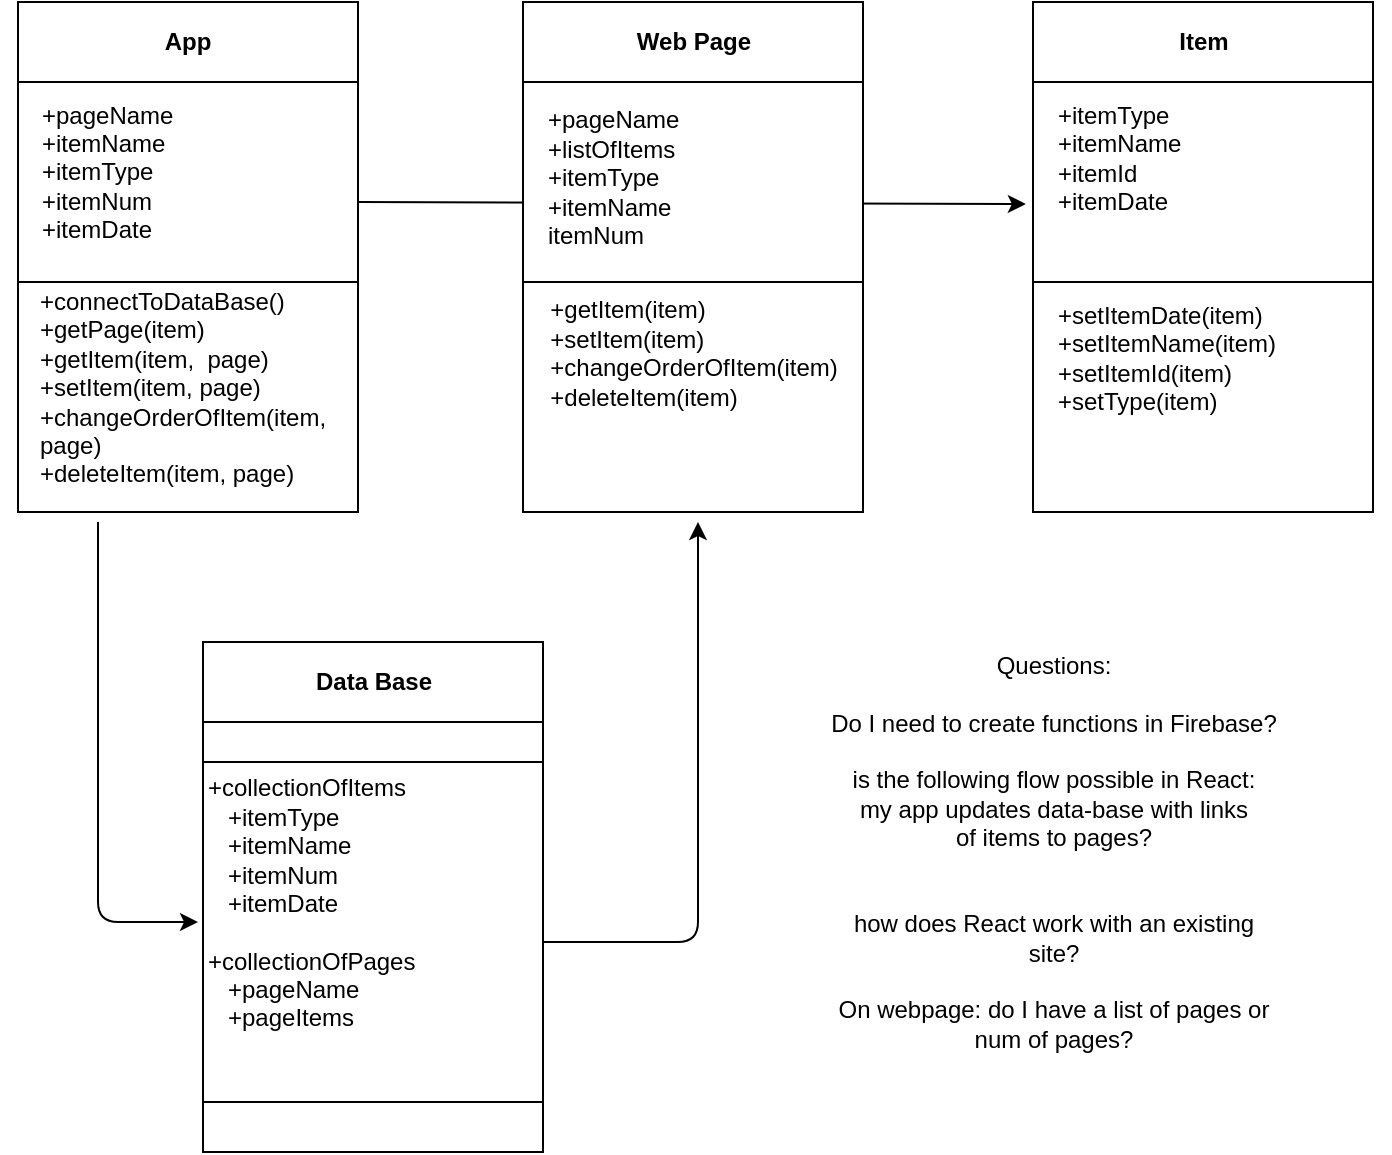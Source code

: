 <mxfile version="13.10.4" type="device"><diagram id="-Bxr2_WXJV_sGWm559oH" name="Page-1"><mxGraphModel dx="894" dy="371" grid="1" gridSize="10" guides="1" tooltips="1" connect="1" arrows="1" fold="1" page="1" pageScale="1" pageWidth="850" pageHeight="1100" math="0" shadow="0"><root><mxCell id="0"/><mxCell id="1" parent="0"/><mxCell id="qwvUvy1vPbFD0XNpLb2t-5" value="" style="endArrow=classic;html=1;entryX=-0.021;entryY=0.61;entryDx=0;entryDy=0;entryPerimeter=0;" parent="1" target="zhJ6l4CClU89oFJP9dW2-13" edge="1"><mxGeometry width="50" height="50" relative="1" as="geometry"><mxPoint x="240" y="180" as="sourcePoint"/><mxPoint x="290" y="130" as="targetPoint"/></mxGeometry></mxCell><mxCell id="TFS2FsohghzBZkH26NU1-8" value="&lt;div&gt;&lt;br&gt;&lt;/div&gt;&lt;div&gt;&lt;br&gt;&lt;/div&gt;&lt;div&gt;&lt;br&gt;&lt;/div&gt;&lt;div&gt;&lt;br&gt;&lt;/div&gt;&lt;div&gt;&lt;br&gt;&lt;/div&gt;&lt;div&gt;&lt;br&gt;&lt;/div&gt;&lt;div&gt;&lt;br&gt;&lt;/div&gt;&lt;div&gt;&lt;br&gt;&lt;/div&gt;&lt;div&gt;&lt;br&gt;&lt;/div&gt;&lt;div&gt;&lt;br&gt;&lt;/div&gt;&lt;div&gt;&lt;br&gt;&lt;/div&gt;&lt;div&gt;&lt;br&gt;&lt;/div&gt;&lt;div&gt;&lt;br&gt;&lt;/div&gt;" style="rounded=0;whiteSpace=wrap;html=1;rotation=90;" parent="1" vertex="1"><mxGeometry x="27.5" y="122.5" width="255" height="170" as="geometry"/></mxCell><mxCell id="TFS2FsohghzBZkH26NU1-9" value="&lt;b&gt;App&lt;/b&gt;" style="rounded=0;whiteSpace=wrap;html=1;" parent="1" vertex="1"><mxGeometry x="70" y="80" width="170" height="40" as="geometry"/></mxCell><mxCell id="TFS2FsohghzBZkH26NU1-12" value="" style="rounded=0;whiteSpace=wrap;html=1;" parent="1" vertex="1"><mxGeometry x="70" y="120" width="170" height="100" as="geometry"/></mxCell><mxCell id="TFS2FsohghzBZkH26NU1-11" value="&lt;div&gt;+pageName&lt;/div&gt;&lt;div&gt;+itemName&lt;/div&gt;&lt;div&gt;+itemType&lt;/div&gt;&lt;div&gt;+itemNum&lt;/div&gt;&lt;div&gt;+itemDate&lt;br&gt;&lt;/div&gt;" style="text;html=1;strokeColor=none;fillColor=none;align=left;verticalAlign=middle;whiteSpace=wrap;rounded=0;" parent="1" vertex="1"><mxGeometry x="80" y="120" width="150" height="90" as="geometry"/></mxCell><mxCell id="TFS2FsohghzBZkH26NU1-14" value="&lt;div align=&quot;left&quot;&gt;&lt;br&gt;&lt;/div&gt;&lt;div align=&quot;left&quot;&gt;+connectToDataBase()&lt;/div&gt;&lt;div align=&quot;left&quot;&gt;+getPage(item)&lt;/div&gt;&lt;div align=&quot;left&quot;&gt;+getItem(item,&amp;nbsp; page)&lt;/div&gt;&lt;div align=&quot;left&quot;&gt;+setItem(item, page)&lt;/div&gt;&lt;div align=&quot;left&quot;&gt;+changeOrderOfItem(item, page)&lt;/div&gt;&lt;div align=&quot;left&quot;&gt;+deleteItem(item, page)&lt;/div&gt;&lt;div align=&quot;left&quot;&gt;&lt;br&gt;&lt;/div&gt;&lt;div align=&quot;left&quot;&gt;&lt;br&gt;&lt;/div&gt;" style="text;html=1;strokeColor=none;fillColor=none;align=center;verticalAlign=middle;whiteSpace=wrap;rounded=0;" parent="1" vertex="1"><mxGeometry x="80" y="230" width="150" height="100" as="geometry"/></mxCell><mxCell id="zhJ6l4CClU89oFJP9dW2-1" value="&lt;div&gt;&lt;br&gt;&lt;/div&gt;&lt;div&gt;&lt;br&gt;&lt;/div&gt;&lt;div&gt;&lt;br&gt;&lt;/div&gt;&lt;div&gt;&lt;br&gt;&lt;/div&gt;&lt;div&gt;&lt;br&gt;&lt;/div&gt;&lt;div&gt;&lt;br&gt;&lt;/div&gt;&lt;div&gt;&lt;br&gt;&lt;/div&gt;&lt;div&gt;&lt;br&gt;&lt;/div&gt;&lt;div&gt;&lt;br&gt;&lt;/div&gt;&lt;div&gt;&lt;br&gt;&lt;/div&gt;&lt;div&gt;&lt;br&gt;&lt;/div&gt;&lt;div&gt;&lt;br&gt;&lt;/div&gt;&lt;div&gt;&lt;br&gt;&lt;/div&gt;" style="rounded=0;whiteSpace=wrap;html=1;rotation=90;" parent="1" vertex="1"><mxGeometry x="120" y="442.5" width="255" height="170" as="geometry"/></mxCell><mxCell id="zhJ6l4CClU89oFJP9dW2-2" value="&lt;b&gt;Data Base&lt;/b&gt;" style="rounded=0;whiteSpace=wrap;html=1;" parent="1" vertex="1"><mxGeometry x="162.5" y="400" width="170" height="40" as="geometry"/></mxCell><mxCell id="zhJ6l4CClU89oFJP9dW2-3" value="&lt;div align=&quot;left&quot;&gt;&lt;br&gt;&lt;/div&gt;&lt;div align=&quot;left&quot;&gt;&lt;br&gt;&lt;/div&gt;&lt;div align=&quot;left&quot;&gt;+collectionOfItems&lt;/div&gt;&lt;div align=&quot;left&quot;&gt;&amp;nbsp;&amp;nbsp; +itemType&lt;br&gt;&lt;/div&gt;&lt;div align=&quot;left&quot;&gt;&amp;nbsp;&amp;nbsp; +itemName&lt;/div&gt;&lt;div align=&quot;left&quot;&gt;&amp;nbsp;&amp;nbsp; +itemNum&lt;br&gt;&lt;/div&gt;&lt;div align=&quot;left&quot;&gt;&amp;nbsp;&amp;nbsp; +itemDate&lt;/div&gt;&lt;div align=&quot;left&quot;&gt;&lt;br&gt;&lt;/div&gt;&lt;div align=&quot;left&quot;&gt;+collectionOfPages&lt;/div&gt;&lt;div align=&quot;left&quot;&gt;&amp;nbsp;&amp;nbsp; +pageName&lt;br&gt;&lt;/div&gt;&lt;div align=&quot;left&quot;&gt;&amp;nbsp;&amp;nbsp; +pageItems&lt;br&gt;&lt;/div&gt;&lt;div align=&quot;left&quot;&gt;&lt;br&gt;&lt;/div&gt;&lt;div align=&quot;left&quot;&gt;&lt;br&gt;&lt;/div&gt;&lt;div align=&quot;left&quot;&gt;&lt;br&gt;&lt;/div&gt;&lt;div align=&quot;left&quot;&gt;&lt;br&gt;&lt;/div&gt;" style="rounded=0;whiteSpace=wrap;html=1;align=left;" parent="1" vertex="1"><mxGeometry x="162.5" y="460" width="170" height="170" as="geometry"/></mxCell><mxCell id="zhJ6l4CClU89oFJP9dW2-6" value="&lt;div&gt;&lt;br&gt;&lt;/div&gt;&lt;div&gt;&lt;br&gt;&lt;/div&gt;&lt;div&gt;&lt;br&gt;&lt;/div&gt;&lt;div&gt;&lt;br&gt;&lt;/div&gt;&lt;div&gt;&lt;br&gt;&lt;/div&gt;&lt;div&gt;&lt;br&gt;&lt;/div&gt;&lt;div&gt;&lt;br&gt;&lt;/div&gt;&lt;div&gt;&lt;br&gt;&lt;/div&gt;&lt;div&gt;&lt;br&gt;&lt;/div&gt;&lt;div&gt;&lt;br&gt;&lt;/div&gt;&lt;div&gt;&lt;br&gt;&lt;/div&gt;&lt;div&gt;&lt;br&gt;&lt;/div&gt;&lt;div&gt;&lt;br&gt;&lt;/div&gt;" style="rounded=0;whiteSpace=wrap;html=1;rotation=90;" parent="1" vertex="1"><mxGeometry x="280" y="122.5" width="255" height="170" as="geometry"/></mxCell><mxCell id="zhJ6l4CClU89oFJP9dW2-7" value="&lt;b&gt;Web Page&lt;/b&gt;" style="rounded=0;whiteSpace=wrap;html=1;" parent="1" vertex="1"><mxGeometry x="322.5" y="80" width="170" height="40" as="geometry"/></mxCell><mxCell id="zhJ6l4CClU89oFJP9dW2-8" value="" style="rounded=0;whiteSpace=wrap;html=1;" parent="1" vertex="1"><mxGeometry x="322.5" y="120" width="170" height="100" as="geometry"/></mxCell><mxCell id="zhJ6l4CClU89oFJP9dW2-9" value="&lt;div&gt;&lt;br&gt;&lt;/div&gt;&lt;div&gt;+pageName&lt;/div&gt;&lt;div&gt;+listOfItems&lt;/div&gt;&lt;div&gt;+itemType&lt;/div&gt;&lt;div&gt;+itemName&lt;/div&gt;&lt;div&gt;itemNum&lt;br&gt;&lt;/div&gt;&lt;div&gt;&lt;br&gt;&lt;/div&gt;&lt;div&gt;&lt;br&gt;&lt;/div&gt;" style="text;html=1;strokeColor=none;fillColor=none;align=left;verticalAlign=middle;whiteSpace=wrap;rounded=0;" parent="1" vertex="1"><mxGeometry x="332.5" y="130" width="170" height="90" as="geometry"/></mxCell><mxCell id="zhJ6l4CClU89oFJP9dW2-10" value="&lt;div align=&quot;left&quot;&gt;+getItem(item)&lt;/div&gt;&lt;div align=&quot;left&quot;&gt;+setItem(item)&lt;/div&gt;&lt;div align=&quot;left&quot;&gt;+changeOrderOfItem(item)&lt;/div&gt;&lt;div align=&quot;left&quot;&gt;+deleteItem(item)&lt;/div&gt;&lt;div align=&quot;left&quot;&gt;&lt;br&gt;&lt;/div&gt;&lt;div align=&quot;left&quot;&gt;&lt;br&gt;&lt;/div&gt;" style="text;html=1;strokeColor=none;fillColor=none;align=center;verticalAlign=middle;whiteSpace=wrap;rounded=0;" parent="1" vertex="1"><mxGeometry x="342.5" y="220" width="130" height="100" as="geometry"/></mxCell><mxCell id="zhJ6l4CClU89oFJP9dW2-11" value="&lt;div&gt;&lt;br&gt;&lt;/div&gt;&lt;div&gt;&lt;br&gt;&lt;/div&gt;&lt;div&gt;&lt;br&gt;&lt;/div&gt;&lt;div&gt;&lt;br&gt;&lt;/div&gt;&lt;div&gt;&lt;br&gt;&lt;/div&gt;&lt;div&gt;&lt;br&gt;&lt;/div&gt;&lt;div&gt;&lt;br&gt;&lt;/div&gt;&lt;div&gt;&lt;br&gt;&lt;/div&gt;&lt;div&gt;&lt;br&gt;&lt;/div&gt;&lt;div&gt;&lt;br&gt;&lt;/div&gt;&lt;div&gt;&lt;br&gt;&lt;/div&gt;&lt;div&gt;&lt;br&gt;&lt;/div&gt;&lt;div&gt;&lt;br&gt;&lt;/div&gt;" style="rounded=0;whiteSpace=wrap;html=1;rotation=90;" parent="1" vertex="1"><mxGeometry x="535" y="122.5" width="255" height="170" as="geometry"/></mxCell><mxCell id="zhJ6l4CClU89oFJP9dW2-12" value="&lt;b&gt;Item&lt;/b&gt;" style="rounded=0;whiteSpace=wrap;html=1;" parent="1" vertex="1"><mxGeometry x="577.5" y="80" width="170" height="40" as="geometry"/></mxCell><mxCell id="zhJ6l4CClU89oFJP9dW2-13" value="" style="rounded=0;whiteSpace=wrap;html=1;" parent="1" vertex="1"><mxGeometry x="577.5" y="120" width="170" height="100" as="geometry"/></mxCell><mxCell id="zhJ6l4CClU89oFJP9dW2-14" value="&lt;div&gt;+itemType&lt;br&gt;&lt;/div&gt;&lt;div&gt;+itemName&lt;/div&gt;&lt;div&gt;+itemId&lt;/div&gt;&lt;div&gt;+itemDate&lt;/div&gt;" style="text;html=1;strokeColor=none;fillColor=none;align=left;verticalAlign=middle;whiteSpace=wrap;rounded=0;" parent="1" vertex="1"><mxGeometry x="587.5" y="122.5" width="162.5" height="70" as="geometry"/></mxCell><mxCell id="zhJ6l4CClU89oFJP9dW2-15" value="&lt;div align=&quot;left&quot;&gt;+setItemDate(item)&lt;/div&gt;&lt;div align=&quot;left&quot;&gt;+setItemName(item)&lt;/div&gt;&lt;div align=&quot;left&quot;&gt;+setItemId(item)&lt;br&gt;&lt;/div&gt;&lt;div align=&quot;left&quot;&gt;+setType(item)&lt;br&gt;&lt;/div&gt;&lt;div align=&quot;left&quot;&gt;&lt;br&gt;&lt;/div&gt;&lt;div align=&quot;left&quot;&gt;&lt;br&gt;&lt;/div&gt;&lt;div align=&quot;left&quot;&gt;&lt;br&gt;&lt;/div&gt;&lt;div align=&quot;left&quot;&gt;&lt;br&gt;&lt;/div&gt;" style="text;html=1;strokeColor=none;fillColor=none;align=left;verticalAlign=middle;whiteSpace=wrap;rounded=0;" parent="1" vertex="1"><mxGeometry x="587.5" y="237" width="130" height="100" as="geometry"/></mxCell><mxCell id="qwvUvy1vPbFD0XNpLb2t-2" value="" style="endArrow=classic;html=1;edgeStyle=orthogonalEdgeStyle;" parent="1" edge="1"><mxGeometry width="50" height="50" relative="1" as="geometry"><mxPoint x="110" y="340" as="sourcePoint"/><mxPoint x="160" y="540" as="targetPoint"/><Array as="points"><mxPoint x="110" y="540"/><mxPoint x="154" y="540"/></Array></mxGeometry></mxCell><mxCell id="qwvUvy1vPbFD0XNpLb2t-3" value="" style="endArrow=classic;html=1;edgeStyle=orthogonalEdgeStyle;" parent="1" edge="1"><mxGeometry width="50" height="50" relative="1" as="geometry"><mxPoint x="333" y="550" as="sourcePoint"/><mxPoint x="410" y="340" as="targetPoint"/><Array as="points"><mxPoint x="333" y="550"/><mxPoint x="410" y="550"/></Array></mxGeometry></mxCell><mxCell id="Z09_Q5LcsQ93IIYHsVBm-1" value="&lt;div&gt;Questions:&lt;/div&gt;&lt;div&gt;&lt;br&gt;&lt;/div&gt;&lt;div&gt;Do I need to create functions in Firebase?&lt;/div&gt;&lt;div&gt;&lt;br&gt;&lt;/div&gt;&lt;div&gt;is the following flow possible in React:&lt;/div&gt;&lt;div&gt;my app updates data-base with links&lt;/div&gt;&lt;div&gt;of items to pages?&lt;br&gt;&lt;/div&gt;&lt;div&gt;&lt;br&gt;&lt;/div&gt;&lt;div&gt;&lt;br&gt;&lt;/div&gt;&lt;div&gt;how does React work with an existing site?&lt;/div&gt;&lt;div&gt;&lt;br&gt;&lt;/div&gt;&lt;div&gt;On webpage: do I have a list of pages or num of pages?&lt;br&gt;&lt;/div&gt;" style="text;html=1;strokeColor=none;fillColor=none;align=center;verticalAlign=middle;whiteSpace=wrap;rounded=0;" vertex="1" parent="1"><mxGeometry x="472.5" y="390" width="230" height="230" as="geometry"/></mxCell></root></mxGraphModel></diagram></mxfile>